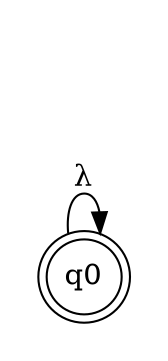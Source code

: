digraph {
	rankdir=LR;
	margin=0.2;
	size=5;
	node [margin=0.1 shape=circle];
	q0[margin=0 shape=doublecircle];
	" "[color=white width=0];
	q0 -> q0 [label = <&#955;>];
}	